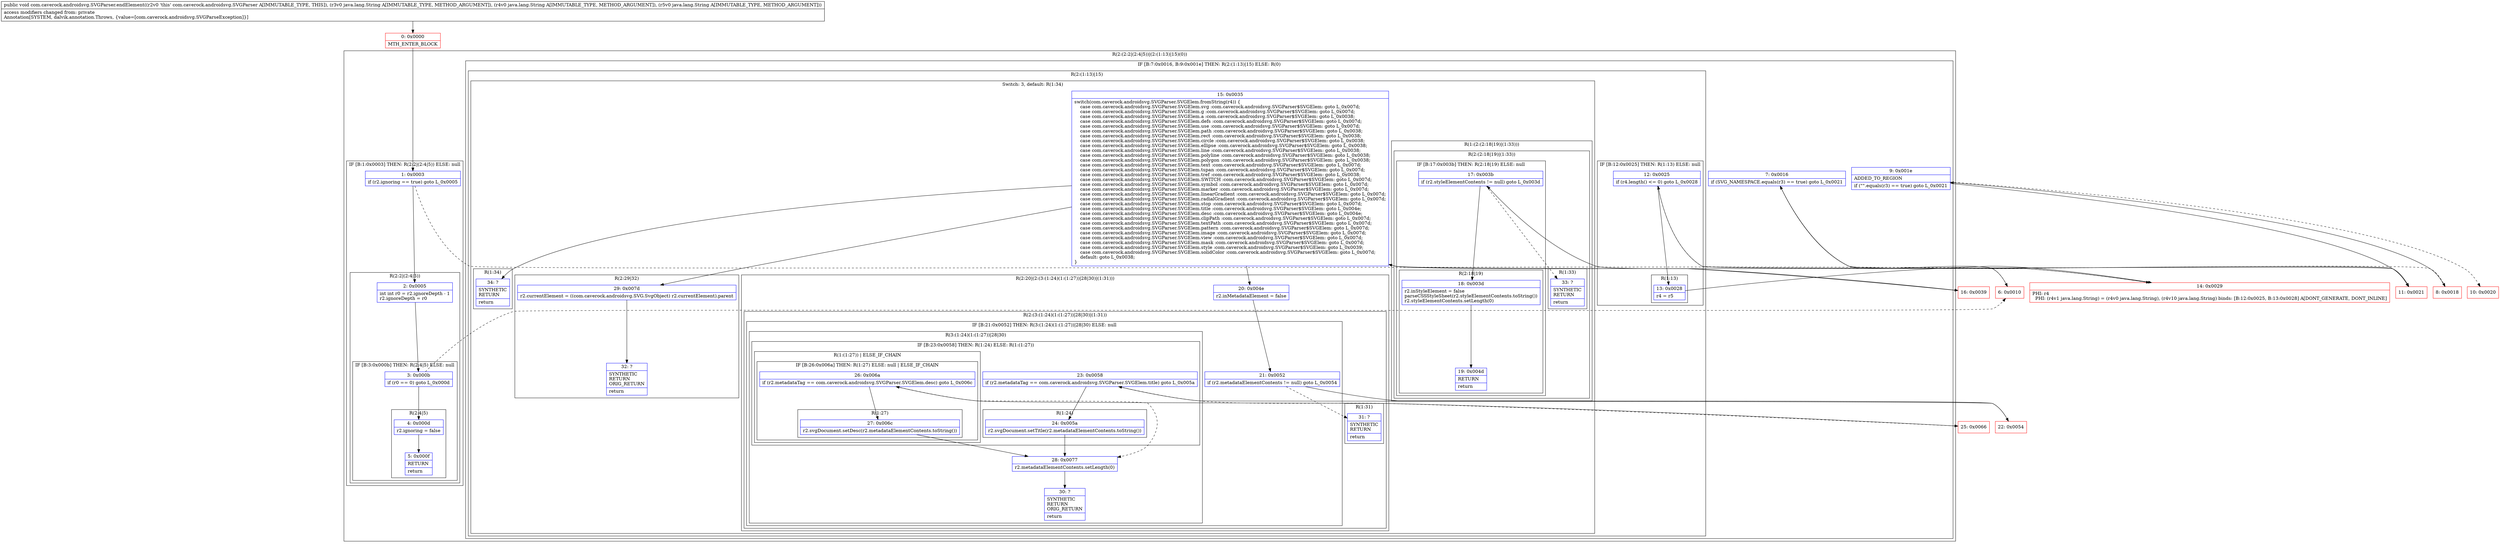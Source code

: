 digraph "CFG forcom.caverock.androidsvg.SVGParser.endElement(Ljava\/lang\/String;Ljava\/lang\/String;Ljava\/lang\/String;)V" {
subgraph cluster_Region_1533695622 {
label = "R(2:(2:2|(2:4|5))|(2:(1:13)|15)(0))";
node [shape=record,color=blue];
subgraph cluster_IfRegion_989017835 {
label = "IF [B:1:0x0003] THEN: R(2:2|(2:4|5)) ELSE: null";
node [shape=record,color=blue];
Node_1 [shape=record,label="{1\:\ 0x0003|if (r2.ignoring == true) goto L_0x0005\l}"];
subgraph cluster_Region_1493084439 {
label = "R(2:2|(2:4|5))";
node [shape=record,color=blue];
Node_2 [shape=record,label="{2\:\ 0x0005|int int r0 = r2.ignoreDepth \- 1\lr2.ignoreDepth = r0\l}"];
subgraph cluster_IfRegion_457950353 {
label = "IF [B:3:0x000b] THEN: R(2:4|5) ELSE: null";
node [shape=record,color=blue];
Node_3 [shape=record,label="{3\:\ 0x000b|if (r0 == 0) goto L_0x000d\l}"];
subgraph cluster_Region_1811478943 {
label = "R(2:4|5)";
node [shape=record,color=blue];
Node_4 [shape=record,label="{4\:\ 0x000d|r2.ignoring = false\l}"];
Node_5 [shape=record,label="{5\:\ 0x000f|RETURN\l|return\l}"];
}
}
}
}
subgraph cluster_IfRegion_782826295 {
label = "IF [B:7:0x0016, B:9:0x001e] THEN: R(2:(1:13)|15) ELSE: R(0)";
node [shape=record,color=blue];
Node_7 [shape=record,label="{7\:\ 0x0016|if (SVG_NAMESPACE.equals(r3) == true) goto L_0x0021\l}"];
Node_9 [shape=record,label="{9\:\ 0x001e|ADDED_TO_REGION\l|if (\"\".equals(r3) == true) goto L_0x0021\l}"];
subgraph cluster_Region_662656514 {
label = "R(2:(1:13)|15)";
node [shape=record,color=blue];
subgraph cluster_IfRegion_77097064 {
label = "IF [B:12:0x0025] THEN: R(1:13) ELSE: null";
node [shape=record,color=blue];
Node_12 [shape=record,label="{12\:\ 0x0025|if (r4.length() \<= 0) goto L_0x0028\l}"];
subgraph cluster_Region_671112549 {
label = "R(1:13)";
node [shape=record,color=blue];
Node_13 [shape=record,label="{13\:\ 0x0028|r4 = r5\l}"];
}
}
subgraph cluster_SwitchRegion_1100511761 {
label = "Switch: 3, default: R(1:34)";
node [shape=record,color=blue];
Node_15 [shape=record,label="{15\:\ 0x0035|switch(com.caverock.androidsvg.SVGParser.SVGElem.fromString(r4)) \{\l    case com.caverock.androidsvg.SVGParser.SVGElem.svg :com.caverock.androidsvg.SVGParser$SVGElem: goto L_0x007d;\l    case com.caverock.androidsvg.SVGParser.SVGElem.g :com.caverock.androidsvg.SVGParser$SVGElem: goto L_0x007d;\l    case com.caverock.androidsvg.SVGParser.SVGElem.a :com.caverock.androidsvg.SVGParser$SVGElem: goto L_0x0038;\l    case com.caverock.androidsvg.SVGParser.SVGElem.defs :com.caverock.androidsvg.SVGParser$SVGElem: goto L_0x007d;\l    case com.caverock.androidsvg.SVGParser.SVGElem.use :com.caverock.androidsvg.SVGParser$SVGElem: goto L_0x007d;\l    case com.caverock.androidsvg.SVGParser.SVGElem.path :com.caverock.androidsvg.SVGParser$SVGElem: goto L_0x0038;\l    case com.caverock.androidsvg.SVGParser.SVGElem.rect :com.caverock.androidsvg.SVGParser$SVGElem: goto L_0x0038;\l    case com.caverock.androidsvg.SVGParser.SVGElem.circle :com.caverock.androidsvg.SVGParser$SVGElem: goto L_0x0038;\l    case com.caverock.androidsvg.SVGParser.SVGElem.ellipse :com.caverock.androidsvg.SVGParser$SVGElem: goto L_0x0038;\l    case com.caverock.androidsvg.SVGParser.SVGElem.line :com.caverock.androidsvg.SVGParser$SVGElem: goto L_0x0038;\l    case com.caverock.androidsvg.SVGParser.SVGElem.polyline :com.caverock.androidsvg.SVGParser$SVGElem: goto L_0x0038;\l    case com.caverock.androidsvg.SVGParser.SVGElem.polygon :com.caverock.androidsvg.SVGParser$SVGElem: goto L_0x0038;\l    case com.caverock.androidsvg.SVGParser.SVGElem.text :com.caverock.androidsvg.SVGParser$SVGElem: goto L_0x007d;\l    case com.caverock.androidsvg.SVGParser.SVGElem.tspan :com.caverock.androidsvg.SVGParser$SVGElem: goto L_0x007d;\l    case com.caverock.androidsvg.SVGParser.SVGElem.tref :com.caverock.androidsvg.SVGParser$SVGElem: goto L_0x0038;\l    case com.caverock.androidsvg.SVGParser.SVGElem.SWITCH :com.caverock.androidsvg.SVGParser$SVGElem: goto L_0x007d;\l    case com.caverock.androidsvg.SVGParser.SVGElem.symbol :com.caverock.androidsvg.SVGParser$SVGElem: goto L_0x007d;\l    case com.caverock.androidsvg.SVGParser.SVGElem.marker :com.caverock.androidsvg.SVGParser$SVGElem: goto L_0x007d;\l    case com.caverock.androidsvg.SVGParser.SVGElem.linearGradient :com.caverock.androidsvg.SVGParser$SVGElem: goto L_0x007d;\l    case com.caverock.androidsvg.SVGParser.SVGElem.radialGradient :com.caverock.androidsvg.SVGParser$SVGElem: goto L_0x007d;\l    case com.caverock.androidsvg.SVGParser.SVGElem.stop :com.caverock.androidsvg.SVGParser$SVGElem: goto L_0x007d;\l    case com.caverock.androidsvg.SVGParser.SVGElem.title :com.caverock.androidsvg.SVGParser$SVGElem: goto L_0x004e;\l    case com.caverock.androidsvg.SVGParser.SVGElem.desc :com.caverock.androidsvg.SVGParser$SVGElem: goto L_0x004e;\l    case com.caverock.androidsvg.SVGParser.SVGElem.clipPath :com.caverock.androidsvg.SVGParser$SVGElem: goto L_0x007d;\l    case com.caverock.androidsvg.SVGParser.SVGElem.textPath :com.caverock.androidsvg.SVGParser$SVGElem: goto L_0x007d;\l    case com.caverock.androidsvg.SVGParser.SVGElem.pattern :com.caverock.androidsvg.SVGParser$SVGElem: goto L_0x007d;\l    case com.caverock.androidsvg.SVGParser.SVGElem.image :com.caverock.androidsvg.SVGParser$SVGElem: goto L_0x007d;\l    case com.caverock.androidsvg.SVGParser.SVGElem.view :com.caverock.androidsvg.SVGParser$SVGElem: goto L_0x007d;\l    case com.caverock.androidsvg.SVGParser.SVGElem.mask :com.caverock.androidsvg.SVGParser$SVGElem: goto L_0x007d;\l    case com.caverock.androidsvg.SVGParser.SVGElem.style :com.caverock.androidsvg.SVGParser$SVGElem: goto L_0x0039;\l    case com.caverock.androidsvg.SVGParser.SVGElem.solidColor :com.caverock.androidsvg.SVGParser$SVGElem: goto L_0x007d;\l    default: goto L_0x0038;\l\}\l}"];
subgraph cluster_Region_470481766 {
label = "R(2:29|32)";
node [shape=record,color=blue];
Node_29 [shape=record,label="{29\:\ 0x007d|r2.currentElement = ((com.caverock.androidsvg.SVG.SvgObject) r2.currentElement).parent\l}"];
Node_32 [shape=record,label="{32\:\ ?|SYNTHETIC\lRETURN\lORIG_RETURN\l|return\l}"];
}
subgraph cluster_Region_1528171431 {
label = "R(2:20|(2:(3:(1:24)(1:(1:27))|28|30)|(1:31)))";
node [shape=record,color=blue];
Node_20 [shape=record,label="{20\:\ 0x004e|r2.inMetadataElement = false\l}"];
subgraph cluster_Region_1901563605 {
label = "R(2:(3:(1:24)(1:(1:27))|28|30)|(1:31))";
node [shape=record,color=blue];
subgraph cluster_IfRegion_1939683868 {
label = "IF [B:21:0x0052] THEN: R(3:(1:24)(1:(1:27))|28|30) ELSE: null";
node [shape=record,color=blue];
Node_21 [shape=record,label="{21\:\ 0x0052|if (r2.metadataElementContents != null) goto L_0x0054\l}"];
subgraph cluster_Region_939998914 {
label = "R(3:(1:24)(1:(1:27))|28|30)";
node [shape=record,color=blue];
subgraph cluster_IfRegion_1395085654 {
label = "IF [B:23:0x0058] THEN: R(1:24) ELSE: R(1:(1:27))";
node [shape=record,color=blue];
Node_23 [shape=record,label="{23\:\ 0x0058|if (r2.metadataTag == com.caverock.androidsvg.SVGParser.SVGElem.title) goto L_0x005a\l}"];
subgraph cluster_Region_516639937 {
label = "R(1:24)";
node [shape=record,color=blue];
Node_24 [shape=record,label="{24\:\ 0x005a|r2.svgDocument.setTitle(r2.metadataElementContents.toString())\l}"];
}
subgraph cluster_Region_77387998 {
label = "R(1:(1:27)) | ELSE_IF_CHAIN\l";
node [shape=record,color=blue];
subgraph cluster_IfRegion_99354529 {
label = "IF [B:26:0x006a] THEN: R(1:27) ELSE: null | ELSE_IF_CHAIN\l";
node [shape=record,color=blue];
Node_26 [shape=record,label="{26\:\ 0x006a|if (r2.metadataTag == com.caverock.androidsvg.SVGParser.SVGElem.desc) goto L_0x006c\l}"];
subgraph cluster_Region_1822972843 {
label = "R(1:27)";
node [shape=record,color=blue];
Node_27 [shape=record,label="{27\:\ 0x006c|r2.svgDocument.setDesc(r2.metadataElementContents.toString())\l}"];
}
}
}
}
Node_28 [shape=record,label="{28\:\ 0x0077|r2.metadataElementContents.setLength(0)\l}"];
Node_30 [shape=record,label="{30\:\ ?|SYNTHETIC\lRETURN\lORIG_RETURN\l|return\l}"];
}
}
subgraph cluster_Region_675397563 {
label = "R(1:31)";
node [shape=record,color=blue];
Node_31 [shape=record,label="{31\:\ ?|SYNTHETIC\lRETURN\l|return\l}"];
}
}
}
subgraph cluster_Region_1257883717 {
label = "R(1:(2:(2:18|19)|(1:33)))";
node [shape=record,color=blue];
subgraph cluster_Region_801968052 {
label = "R(2:(2:18|19)|(1:33))";
node [shape=record,color=blue];
subgraph cluster_IfRegion_26639589 {
label = "IF [B:17:0x003b] THEN: R(2:18|19) ELSE: null";
node [shape=record,color=blue];
Node_17 [shape=record,label="{17\:\ 0x003b|if (r2.styleElementContents != null) goto L_0x003d\l}"];
subgraph cluster_Region_605005579 {
label = "R(2:18|19)";
node [shape=record,color=blue];
Node_18 [shape=record,label="{18\:\ 0x003d|r2.inStyleElement = false\lparseCSSStyleSheet(r2.styleElementContents.toString())\lr2.styleElementContents.setLength(0)\l}"];
Node_19 [shape=record,label="{19\:\ 0x004d|RETURN\l|return\l}"];
}
}
subgraph cluster_Region_548468783 {
label = "R(1:33)";
node [shape=record,color=blue];
Node_33 [shape=record,label="{33\:\ ?|SYNTHETIC\lRETURN\l|return\l}"];
}
}
}
subgraph cluster_Region_1732764450 {
label = "R(1:34)";
node [shape=record,color=blue];
Node_34 [shape=record,label="{34\:\ ?|SYNTHETIC\lRETURN\l|return\l}"];
}
}
}
subgraph cluster_Region_1434765947 {
label = "R(0)";
node [shape=record,color=blue];
}
}
}
Node_0 [shape=record,color=red,label="{0\:\ 0x0000|MTH_ENTER_BLOCK\l}"];
Node_6 [shape=record,color=red,label="{6\:\ 0x0010}"];
Node_8 [shape=record,color=red,label="{8\:\ 0x0018}"];
Node_10 [shape=record,color=red,label="{10\:\ 0x0020}"];
Node_11 [shape=record,color=red,label="{11\:\ 0x0021}"];
Node_14 [shape=record,color=red,label="{14\:\ 0x0029|PHI: r4 \l  PHI: (r4v1 java.lang.String) = (r4v0 java.lang.String), (r4v10 java.lang.String) binds: [B:12:0x0025, B:13:0x0028] A[DONT_GENERATE, DONT_INLINE]\l}"];
Node_16 [shape=record,color=red,label="{16\:\ 0x0039}"];
Node_22 [shape=record,color=red,label="{22\:\ 0x0054}"];
Node_25 [shape=record,color=red,label="{25\:\ 0x0066}"];
MethodNode[shape=record,label="{public void com.caverock.androidsvg.SVGParser.endElement((r2v0 'this' com.caverock.androidsvg.SVGParser A[IMMUTABLE_TYPE, THIS]), (r3v0 java.lang.String A[IMMUTABLE_TYPE, METHOD_ARGUMENT]), (r4v0 java.lang.String A[IMMUTABLE_TYPE, METHOD_ARGUMENT]), (r5v0 java.lang.String A[IMMUTABLE_TYPE, METHOD_ARGUMENT]))  | access modifiers changed from: private\lAnnotation[SYSTEM, dalvik.annotation.Throws, \{value=[com.caverock.androidsvg.SVGParseException]\}]\l}"];
MethodNode -> Node_0;
Node_1 -> Node_2;
Node_1 -> Node_6[style=dashed];
Node_2 -> Node_3;
Node_3 -> Node_4;
Node_3 -> Node_6[style=dashed];
Node_4 -> Node_5;
Node_7 -> Node_8[style=dashed];
Node_7 -> Node_11;
Node_9 -> Node_10[style=dashed];
Node_9 -> Node_11;
Node_12 -> Node_13;
Node_12 -> Node_14[style=dashed];
Node_13 -> Node_14;
Node_15 -> Node_16;
Node_15 -> Node_20;
Node_15 -> Node_29;
Node_15 -> Node_34;
Node_29 -> Node_32;
Node_20 -> Node_21;
Node_21 -> Node_22;
Node_21 -> Node_31[style=dashed];
Node_23 -> Node_24;
Node_23 -> Node_25[style=dashed];
Node_24 -> Node_28;
Node_26 -> Node_27;
Node_26 -> Node_28[style=dashed];
Node_27 -> Node_28;
Node_28 -> Node_30;
Node_17 -> Node_18;
Node_17 -> Node_33[style=dashed];
Node_18 -> Node_19;
Node_0 -> Node_1;
Node_6 -> Node_7;
Node_8 -> Node_9;
Node_11 -> Node_12;
Node_14 -> Node_15;
Node_16 -> Node_17;
Node_22 -> Node_23;
Node_25 -> Node_26;
}

